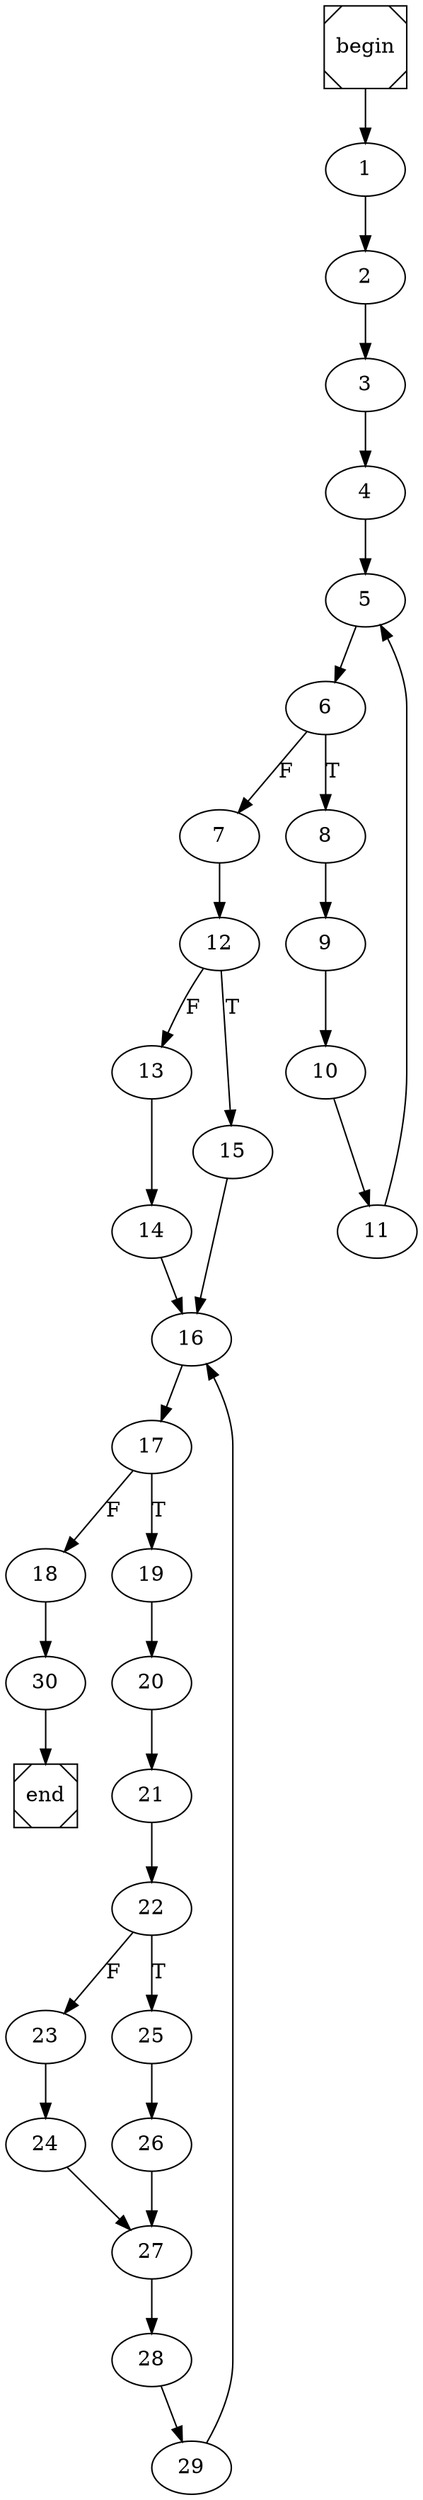 digraph cfg {
	begin [shape=Msquare];
	end [shape=Msquare];
	begin -> 1;	1 -> 2;	2 -> 3;	3 -> 4;	4 -> 5;	5 -> 6;	6 -> 8[label=T];	6 -> 7[label=F];	7 -> 12;	8 -> 9;	9 -> 10;	10 -> 11;	11 -> 5;	12 -> 15[label=T];	12 -> 13[label=F];	13 -> 14;	14 -> 16;	15 -> 16;	16 -> 17;	17 -> 19[label=T];	17 -> 18[label=F];	18 -> 30;	19 -> 20;	20 -> 21;	21 -> 22;	22 -> 25[label=T];	22 -> 23[label=F];	23 -> 24;	24 -> 27;	25 -> 26;	26 -> 27;	27 -> 28;	28 -> 29;	29 -> 16;	30 -> end;}
